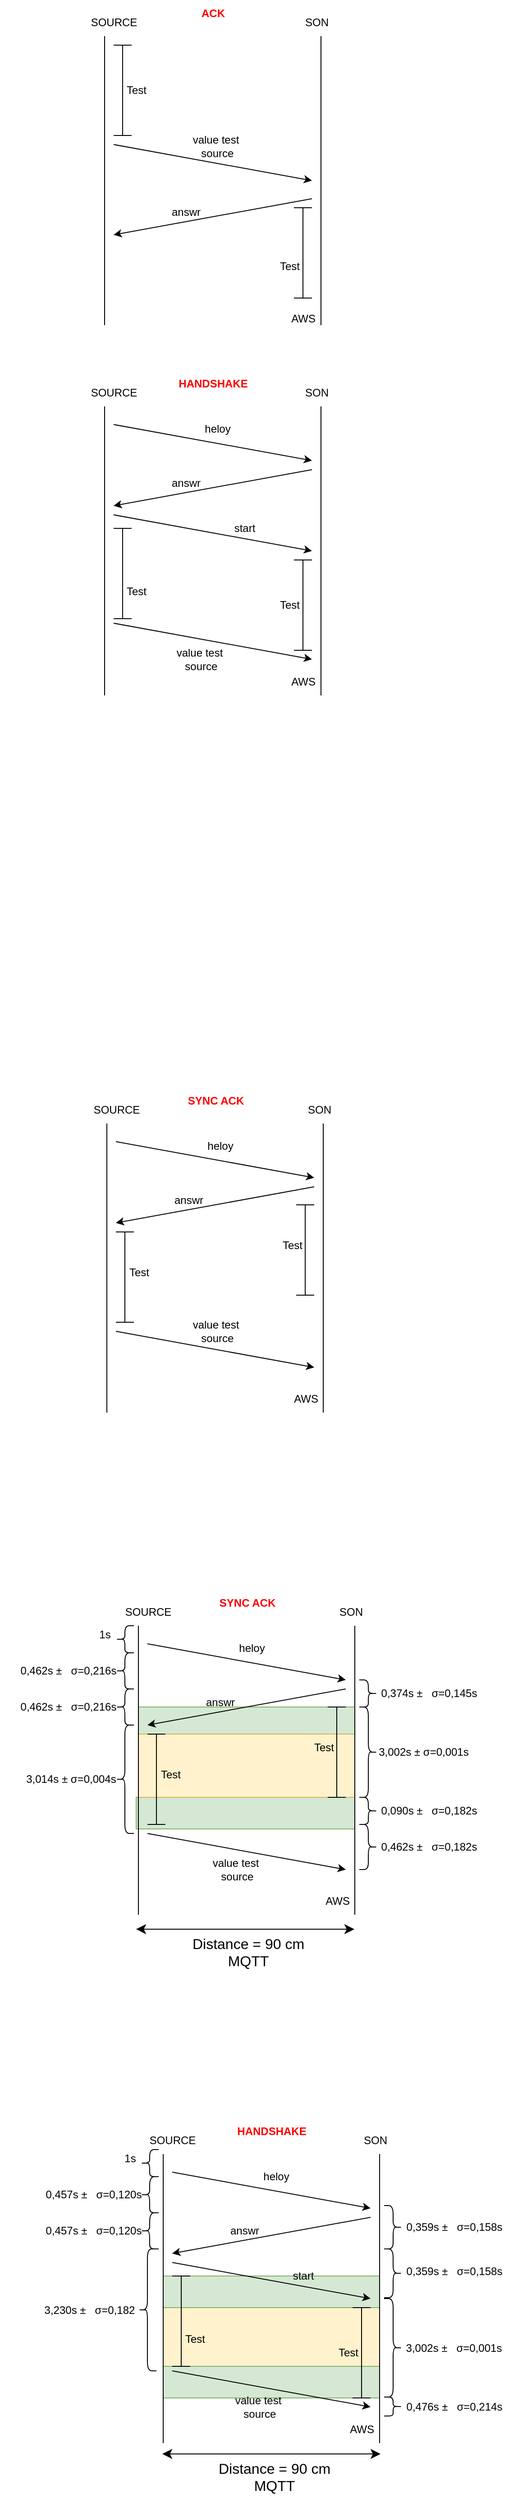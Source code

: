 <mxfile version="21.3.8" type="device">
  <diagram name="Pagina-1" id="ItvzVYLM2OwJdLxYJjYU">
    <mxGraphModel dx="1061" dy="497" grid="0" gridSize="10" guides="1" tooltips="1" connect="1" arrows="1" fold="1" page="1" pageScale="1" pageWidth="827" pageHeight="1169" math="0" shadow="0">
      <root>
        <mxCell id="0" />
        <mxCell id="1" parent="0" />
        <mxCell id="K7-eaACncK6WubdaZHW_-80" value="" style="rounded=0;whiteSpace=wrap;html=1;fillColor=#fff2cc;strokeColor=#d6b656;" parent="1" vertex="1">
          <mxGeometry x="225" y="2590" width="240" height="70" as="geometry" />
        </mxCell>
        <mxCell id="K7-eaACncK6WubdaZHW_-77" value="" style="rounded=0;whiteSpace=wrap;html=1;fillColor=#d5e8d4;strokeColor=#82b366;" parent="1" vertex="1">
          <mxGeometry x="225" y="2660" width="240" height="35" as="geometry" />
        </mxCell>
        <mxCell id="K7-eaACncK6WubdaZHW_-78" value="" style="rounded=0;whiteSpace=wrap;html=1;fillColor=#d5e8d4;strokeColor=#82b366;" parent="1" vertex="1">
          <mxGeometry x="225" y="2560" width="240" height="35" as="geometry" />
        </mxCell>
        <mxCell id="K7-eaACncK6WubdaZHW_-75" value="" style="rounded=0;whiteSpace=wrap;html=1;fillColor=#d5e8d4;strokeColor=#82b366;" parent="1" vertex="1">
          <mxGeometry x="195" y="2030" width="242.5" height="35" as="geometry" />
        </mxCell>
        <mxCell id="K7-eaACncK6WubdaZHW_-74" value="" style="rounded=0;whiteSpace=wrap;html=1;fillColor=#d5e8d4;strokeColor=#82b366;" parent="1" vertex="1">
          <mxGeometry x="197.5" y="1930" width="240" height="35" as="geometry" />
        </mxCell>
        <mxCell id="K7-eaACncK6WubdaZHW_-73" value="" style="rounded=0;whiteSpace=wrap;html=1;fillColor=#fff2cc;strokeColor=#d6b656;" parent="1" vertex="1">
          <mxGeometry x="197.5" y="1960" width="240" height="70" as="geometry" />
        </mxCell>
        <mxCell id="Hg3LfuE_m6BRyOWY4B51-1" value="" style="endArrow=none;html=1;rounded=0;" parent="1" edge="1">
          <mxGeometry width="50" height="50" relative="1" as="geometry">
            <mxPoint x="160" y="400" as="sourcePoint" />
            <mxPoint x="160" y="80" as="targetPoint" />
          </mxGeometry>
        </mxCell>
        <mxCell id="Hg3LfuE_m6BRyOWY4B51-2" value="" style="endArrow=none;html=1;rounded=0;" parent="1" edge="1">
          <mxGeometry width="50" height="50" relative="1" as="geometry">
            <mxPoint x="400" y="400" as="sourcePoint" />
            <mxPoint x="400" y="80" as="targetPoint" />
          </mxGeometry>
        </mxCell>
        <mxCell id="Hg3LfuE_m6BRyOWY4B51-3" value="" style="endArrow=classic;html=1;rounded=0;" parent="1" edge="1">
          <mxGeometry width="50" height="50" relative="1" as="geometry">
            <mxPoint x="170" y="200" as="sourcePoint" />
            <mxPoint x="390" y="240" as="targetPoint" />
          </mxGeometry>
        </mxCell>
        <mxCell id="Hg3LfuE_m6BRyOWY4B51-4" value="" style="endArrow=classic;html=1;rounded=0;" parent="1" edge="1">
          <mxGeometry width="50" height="50" relative="1" as="geometry">
            <mxPoint x="390" y="260" as="sourcePoint" />
            <mxPoint x="170" y="300" as="targetPoint" />
          </mxGeometry>
        </mxCell>
        <mxCell id="Hg3LfuE_m6BRyOWY4B51-7" value="" style="shape=crossbar;whiteSpace=wrap;html=1;rounded=1;direction=south;" parent="1" vertex="1">
          <mxGeometry x="170" y="90" width="20" height="100" as="geometry" />
        </mxCell>
        <mxCell id="Hg3LfuE_m6BRyOWY4B51-8" value="" style="shape=crossbar;whiteSpace=wrap;html=1;rounded=1;direction=south;" parent="1" vertex="1">
          <mxGeometry x="370" y="270" width="20" height="100" as="geometry" />
        </mxCell>
        <mxCell id="Hg3LfuE_m6BRyOWY4B51-10" value="answr" style="text;html=1;align=center;verticalAlign=middle;resizable=0;points=[];autosize=1;strokeColor=none;fillColor=none;" parent="1" vertex="1">
          <mxGeometry x="220" y="260" width="60" height="30" as="geometry" />
        </mxCell>
        <mxCell id="Hg3LfuE_m6BRyOWY4B51-11" value="AWS" style="text;html=1;align=center;verticalAlign=middle;resizable=0;points=[];autosize=1;strokeColor=none;fillColor=none;" parent="1" vertex="1">
          <mxGeometry x="355" y="378" width="50" height="30" as="geometry" />
        </mxCell>
        <mxCell id="Hg3LfuE_m6BRyOWY4B51-12" value="SOURCE" style="text;html=1;align=center;verticalAlign=middle;resizable=0;points=[];autosize=1;strokeColor=none;fillColor=none;" parent="1" vertex="1">
          <mxGeometry x="135" y="50" width="70" height="30" as="geometry" />
        </mxCell>
        <mxCell id="Hg3LfuE_m6BRyOWY4B51-13" value="SON" style="text;html=1;align=center;verticalAlign=middle;resizable=0;points=[];autosize=1;strokeColor=none;fillColor=none;" parent="1" vertex="1">
          <mxGeometry x="370" y="50" width="50" height="30" as="geometry" />
        </mxCell>
        <mxCell id="Hg3LfuE_m6BRyOWY4B51-14" value="Test" style="text;html=1;align=center;verticalAlign=middle;resizable=0;points=[];autosize=1;strokeColor=none;fillColor=none;" parent="1" vertex="1">
          <mxGeometry x="170" y="125" width="50" height="30" as="geometry" />
        </mxCell>
        <mxCell id="Hg3LfuE_m6BRyOWY4B51-15" value="Test" style="text;html=1;align=center;verticalAlign=middle;resizable=0;points=[];autosize=1;strokeColor=none;fillColor=none;" parent="1" vertex="1">
          <mxGeometry x="340" y="320" width="50" height="30" as="geometry" />
        </mxCell>
        <mxCell id="Hg3LfuE_m6BRyOWY4B51-16" value="" style="endArrow=none;html=1;rounded=0;" parent="1" edge="1">
          <mxGeometry width="50" height="50" relative="1" as="geometry">
            <mxPoint x="160" y="810" as="sourcePoint" />
            <mxPoint x="160" y="490" as="targetPoint" />
          </mxGeometry>
        </mxCell>
        <mxCell id="Hg3LfuE_m6BRyOWY4B51-17" value="" style="endArrow=none;html=1;rounded=0;" parent="1" edge="1">
          <mxGeometry width="50" height="50" relative="1" as="geometry">
            <mxPoint x="400" y="810" as="sourcePoint" />
            <mxPoint x="400" y="490" as="targetPoint" />
          </mxGeometry>
        </mxCell>
        <mxCell id="Hg3LfuE_m6BRyOWY4B51-18" value="" style="endArrow=classic;html=1;rounded=0;" parent="1" edge="1">
          <mxGeometry width="50" height="50" relative="1" as="geometry">
            <mxPoint x="170" y="510" as="sourcePoint" />
            <mxPoint x="390" y="550" as="targetPoint" />
          </mxGeometry>
        </mxCell>
        <mxCell id="Hg3LfuE_m6BRyOWY4B51-19" value="" style="endArrow=classic;html=1;rounded=0;" parent="1" edge="1">
          <mxGeometry width="50" height="50" relative="1" as="geometry">
            <mxPoint x="390" y="560" as="sourcePoint" />
            <mxPoint x="170" y="600" as="targetPoint" />
          </mxGeometry>
        </mxCell>
        <mxCell id="Hg3LfuE_m6BRyOWY4B51-20" value="" style="shape=crossbar;whiteSpace=wrap;html=1;rounded=1;direction=south;" parent="1" vertex="1">
          <mxGeometry x="170" y="625" width="20" height="100" as="geometry" />
        </mxCell>
        <mxCell id="Hg3LfuE_m6BRyOWY4B51-21" value="" style="shape=crossbar;whiteSpace=wrap;html=1;rounded=1;direction=south;" parent="1" vertex="1">
          <mxGeometry x="370" y="660" width="20" height="100" as="geometry" />
        </mxCell>
        <mxCell id="Hg3LfuE_m6BRyOWY4B51-22" value="heloy" style="text;html=1;align=center;verticalAlign=middle;resizable=0;points=[];autosize=1;strokeColor=none;fillColor=none;" parent="1" vertex="1">
          <mxGeometry x="260" y="500" width="50" height="30" as="geometry" />
        </mxCell>
        <mxCell id="Hg3LfuE_m6BRyOWY4B51-23" value="answr" style="text;html=1;align=center;verticalAlign=middle;resizable=0;points=[];autosize=1;strokeColor=none;fillColor=none;" parent="1" vertex="1">
          <mxGeometry x="220" y="560" width="60" height="30" as="geometry" />
        </mxCell>
        <mxCell id="Hg3LfuE_m6BRyOWY4B51-24" value="AWS" style="text;html=1;align=center;verticalAlign=middle;resizable=0;points=[];autosize=1;strokeColor=none;fillColor=none;" parent="1" vertex="1">
          <mxGeometry x="355" y="780" width="50" height="30" as="geometry" />
        </mxCell>
        <mxCell id="Hg3LfuE_m6BRyOWY4B51-25" value="SOURCE" style="text;html=1;align=center;verticalAlign=middle;resizable=0;points=[];autosize=1;strokeColor=none;fillColor=none;" parent="1" vertex="1">
          <mxGeometry x="135" y="460" width="70" height="30" as="geometry" />
        </mxCell>
        <mxCell id="Hg3LfuE_m6BRyOWY4B51-26" value="SON" style="text;html=1;align=center;verticalAlign=middle;resizable=0;points=[];autosize=1;strokeColor=none;fillColor=none;" parent="1" vertex="1">
          <mxGeometry x="370" y="460" width="50" height="30" as="geometry" />
        </mxCell>
        <mxCell id="Hg3LfuE_m6BRyOWY4B51-27" value="Test" style="text;html=1;align=center;verticalAlign=middle;resizable=0;points=[];autosize=1;strokeColor=none;fillColor=none;" parent="1" vertex="1">
          <mxGeometry x="170" y="680" width="50" height="30" as="geometry" />
        </mxCell>
        <mxCell id="Hg3LfuE_m6BRyOWY4B51-28" value="Test" style="text;html=1;align=center;verticalAlign=middle;resizable=0;points=[];autosize=1;strokeColor=none;fillColor=none;" parent="1" vertex="1">
          <mxGeometry x="340" y="695" width="50" height="30" as="geometry" />
        </mxCell>
        <mxCell id="Hg3LfuE_m6BRyOWY4B51-30" value="" style="endArrow=classic;html=1;rounded=0;" parent="1" edge="1">
          <mxGeometry width="50" height="50" relative="1" as="geometry">
            <mxPoint x="170" y="610" as="sourcePoint" />
            <mxPoint x="390" y="650" as="targetPoint" />
          </mxGeometry>
        </mxCell>
        <mxCell id="Hg3LfuE_m6BRyOWY4B51-31" value="start" style="text;html=1;align=center;verticalAlign=middle;resizable=0;points=[];autosize=1;strokeColor=none;fillColor=none;" parent="1" vertex="1">
          <mxGeometry x="290" y="610" width="50" height="30" as="geometry" />
        </mxCell>
        <mxCell id="Hg3LfuE_m6BRyOWY4B51-32" value="&lt;font color=&quot;#ff0000&quot;&gt;&lt;b&gt;HANDSHAKE&lt;/b&gt;&lt;/font&gt;" style="text;html=1;align=center;verticalAlign=middle;resizable=0;points=[];autosize=1;strokeColor=none;fillColor=none;" parent="1" vertex="1">
          <mxGeometry x="230" y="450" width="100" height="30" as="geometry" />
        </mxCell>
        <mxCell id="Hg3LfuE_m6BRyOWY4B51-33" value="&lt;font color=&quot;#ff0000&quot;&gt;&lt;b&gt;ACK&lt;/b&gt;&lt;/font&gt;" style="text;html=1;align=center;verticalAlign=middle;resizable=0;points=[];autosize=1;strokeColor=none;fillColor=none;" parent="1" vertex="1">
          <mxGeometry x="255" y="40" width="50" height="30" as="geometry" />
        </mxCell>
        <mxCell id="Hg3LfuE_m6BRyOWY4B51-34" value="" style="endArrow=none;html=1;rounded=0;" parent="1" edge="1">
          <mxGeometry width="50" height="50" relative="1" as="geometry">
            <mxPoint x="162.5" y="1604" as="sourcePoint" />
            <mxPoint x="162.5" y="1284" as="targetPoint" />
          </mxGeometry>
        </mxCell>
        <mxCell id="Hg3LfuE_m6BRyOWY4B51-35" value="" style="endArrow=none;html=1;rounded=0;" parent="1" edge="1">
          <mxGeometry width="50" height="50" relative="1" as="geometry">
            <mxPoint x="402.5" y="1604" as="sourcePoint" />
            <mxPoint x="402.5" y="1284" as="targetPoint" />
          </mxGeometry>
        </mxCell>
        <mxCell id="Hg3LfuE_m6BRyOWY4B51-36" value="" style="endArrow=classic;html=1;rounded=0;" parent="1" edge="1">
          <mxGeometry width="50" height="50" relative="1" as="geometry">
            <mxPoint x="172.5" y="1304" as="sourcePoint" />
            <mxPoint x="392.5" y="1344" as="targetPoint" />
          </mxGeometry>
        </mxCell>
        <mxCell id="Hg3LfuE_m6BRyOWY4B51-37" value="" style="endArrow=classic;html=1;rounded=0;" parent="1" edge="1">
          <mxGeometry width="50" height="50" relative="1" as="geometry">
            <mxPoint x="392.5" y="1354" as="sourcePoint" />
            <mxPoint x="172.5" y="1394" as="targetPoint" />
          </mxGeometry>
        </mxCell>
        <mxCell id="Hg3LfuE_m6BRyOWY4B51-38" value="" style="shape=crossbar;whiteSpace=wrap;html=1;rounded=1;direction=south;" parent="1" vertex="1">
          <mxGeometry x="172.5" y="1404" width="20" height="100" as="geometry" />
        </mxCell>
        <mxCell id="Hg3LfuE_m6BRyOWY4B51-39" value="" style="shape=crossbar;whiteSpace=wrap;html=1;rounded=1;direction=south;" parent="1" vertex="1">
          <mxGeometry x="372.5" y="1374" width="20" height="100" as="geometry" />
        </mxCell>
        <mxCell id="Hg3LfuE_m6BRyOWY4B51-40" value="heloy" style="text;html=1;align=center;verticalAlign=middle;resizable=0;points=[];autosize=1;strokeColor=none;fillColor=none;" parent="1" vertex="1">
          <mxGeometry x="262.5" y="1294" width="50" height="30" as="geometry" />
        </mxCell>
        <mxCell id="Hg3LfuE_m6BRyOWY4B51-41" value="answr" style="text;html=1;align=center;verticalAlign=middle;resizable=0;points=[];autosize=1;strokeColor=none;fillColor=none;" parent="1" vertex="1">
          <mxGeometry x="222.5" y="1354" width="60" height="30" as="geometry" />
        </mxCell>
        <mxCell id="Hg3LfuE_m6BRyOWY4B51-42" value="AWS" style="text;html=1;align=center;verticalAlign=middle;resizable=0;points=[];autosize=1;strokeColor=none;fillColor=none;" parent="1" vertex="1">
          <mxGeometry x="357.5" y="1574" width="50" height="30" as="geometry" />
        </mxCell>
        <mxCell id="Hg3LfuE_m6BRyOWY4B51-43" value="SOURCE" style="text;html=1;align=center;verticalAlign=middle;resizable=0;points=[];autosize=1;strokeColor=none;fillColor=none;" parent="1" vertex="1">
          <mxGeometry x="137.5" y="1254" width="70" height="30" as="geometry" />
        </mxCell>
        <mxCell id="Hg3LfuE_m6BRyOWY4B51-44" value="SON" style="text;html=1;align=center;verticalAlign=middle;resizable=0;points=[];autosize=1;strokeColor=none;fillColor=none;" parent="1" vertex="1">
          <mxGeometry x="372.5" y="1254" width="50" height="30" as="geometry" />
        </mxCell>
        <mxCell id="Hg3LfuE_m6BRyOWY4B51-45" value="Test" style="text;html=1;align=center;verticalAlign=middle;resizable=0;points=[];autosize=1;strokeColor=none;fillColor=none;" parent="1" vertex="1">
          <mxGeometry x="172.5" y="1434" width="50" height="30" as="geometry" />
        </mxCell>
        <mxCell id="Hg3LfuE_m6BRyOWY4B51-46" value="Test" style="text;html=1;align=center;verticalAlign=middle;resizable=0;points=[];autosize=1;strokeColor=none;fillColor=none;" parent="1" vertex="1">
          <mxGeometry x="342.5" y="1404" width="50" height="30" as="geometry" />
        </mxCell>
        <mxCell id="Hg3LfuE_m6BRyOWY4B51-47" value="" style="endArrow=classic;html=1;rounded=0;" parent="1" edge="1">
          <mxGeometry width="50" height="50" relative="1" as="geometry">
            <mxPoint x="172.5" y="1514" as="sourcePoint" />
            <mxPoint x="392.5" y="1554" as="targetPoint" />
          </mxGeometry>
        </mxCell>
        <mxCell id="Hg3LfuE_m6BRyOWY4B51-49" value="&lt;font color=&quot;#ff0000&quot;&gt;&lt;b&gt;SYNC ACK&lt;/b&gt;&lt;/font&gt;" style="text;html=1;align=center;verticalAlign=middle;resizable=0;points=[];autosize=1;strokeColor=none;fillColor=none;" parent="1" vertex="1">
          <mxGeometry x="237.5" y="1244" width="90" height="30" as="geometry" />
        </mxCell>
        <mxCell id="Hg3LfuE_m6BRyOWY4B51-50" value="" style="endArrow=classic;html=1;rounded=0;" parent="1" edge="1">
          <mxGeometry width="50" height="50" relative="1" as="geometry">
            <mxPoint x="170" y="730" as="sourcePoint" />
            <mxPoint x="390" y="770" as="targetPoint" />
          </mxGeometry>
        </mxCell>
        <mxCell id="Hg3LfuE_m6BRyOWY4B51-52" value="value test&lt;br&gt;&amp;nbsp;source" style="text;html=1;align=center;verticalAlign=middle;resizable=0;points=[];autosize=1;strokeColor=none;fillColor=none;" parent="1" vertex="1">
          <mxGeometry x="230" y="750" width="70" height="40" as="geometry" />
        </mxCell>
        <mxCell id="Hg3LfuE_m6BRyOWY4B51-54" value="value test&lt;br&gt;&amp;nbsp;source" style="text;html=1;align=center;verticalAlign=middle;resizable=0;points=[];autosize=1;strokeColor=none;fillColor=none;" parent="1" vertex="1">
          <mxGeometry x="247.5" y="1494" width="70" height="40" as="geometry" />
        </mxCell>
        <mxCell id="5fsWkssWZBNvSUwQLSWy-1" value="value test&lt;br&gt;&amp;nbsp;source" style="text;html=1;align=center;verticalAlign=middle;resizable=0;points=[];autosize=1;strokeColor=none;fillColor=none;" parent="1" vertex="1">
          <mxGeometry x="247.5" y="182" width="70" height="40" as="geometry" />
        </mxCell>
        <mxCell id="K7-eaACncK6WubdaZHW_-1" value="" style="endArrow=none;html=1;rounded=0;" parent="1" edge="1">
          <mxGeometry width="50" height="50" relative="1" as="geometry">
            <mxPoint x="225" y="2745" as="sourcePoint" />
            <mxPoint x="225" y="2425" as="targetPoint" />
          </mxGeometry>
        </mxCell>
        <mxCell id="K7-eaACncK6WubdaZHW_-2" value="" style="endArrow=none;html=1;rounded=0;" parent="1" edge="1">
          <mxGeometry width="50" height="50" relative="1" as="geometry">
            <mxPoint x="465" y="2745" as="sourcePoint" />
            <mxPoint x="465" y="2425" as="targetPoint" />
          </mxGeometry>
        </mxCell>
        <mxCell id="K7-eaACncK6WubdaZHW_-3" value="" style="endArrow=classic;html=1;rounded=0;" parent="1" edge="1">
          <mxGeometry width="50" height="50" relative="1" as="geometry">
            <mxPoint x="235" y="2445" as="sourcePoint" />
            <mxPoint x="455" y="2485" as="targetPoint" />
          </mxGeometry>
        </mxCell>
        <mxCell id="K7-eaACncK6WubdaZHW_-4" value="" style="endArrow=classic;html=1;rounded=0;" parent="1" edge="1">
          <mxGeometry width="50" height="50" relative="1" as="geometry">
            <mxPoint x="455" y="2495" as="sourcePoint" />
            <mxPoint x="235" y="2535" as="targetPoint" />
          </mxGeometry>
        </mxCell>
        <mxCell id="K7-eaACncK6WubdaZHW_-5" value="" style="shape=crossbar;whiteSpace=wrap;html=1;rounded=1;direction=south;" parent="1" vertex="1">
          <mxGeometry x="235" y="2560" width="20" height="100" as="geometry" />
        </mxCell>
        <mxCell id="K7-eaACncK6WubdaZHW_-6" value="" style="shape=crossbar;whiteSpace=wrap;html=1;rounded=1;direction=south;" parent="1" vertex="1">
          <mxGeometry x="435" y="2595" width="20" height="100" as="geometry" />
        </mxCell>
        <mxCell id="K7-eaACncK6WubdaZHW_-7" value="heloy" style="text;html=1;align=center;verticalAlign=middle;resizable=0;points=[];autosize=1;strokeColor=none;fillColor=none;" parent="1" vertex="1">
          <mxGeometry x="325" y="2435" width="50" height="30" as="geometry" />
        </mxCell>
        <mxCell id="K7-eaACncK6WubdaZHW_-8" value="answr" style="text;html=1;align=center;verticalAlign=middle;resizable=0;points=[];autosize=1;strokeColor=none;fillColor=none;" parent="1" vertex="1">
          <mxGeometry x="285" y="2495" width="60" height="30" as="geometry" />
        </mxCell>
        <mxCell id="K7-eaACncK6WubdaZHW_-9" value="AWS" style="text;html=1;align=center;verticalAlign=middle;resizable=0;points=[];autosize=1;strokeColor=none;fillColor=none;" parent="1" vertex="1">
          <mxGeometry x="420" y="2715" width="50" height="30" as="geometry" />
        </mxCell>
        <mxCell id="K7-eaACncK6WubdaZHW_-10" value="SOURCE" style="text;html=1;align=center;verticalAlign=middle;resizable=0;points=[];autosize=1;strokeColor=none;fillColor=none;" parent="1" vertex="1">
          <mxGeometry x="200" y="2395" width="70" height="30" as="geometry" />
        </mxCell>
        <mxCell id="K7-eaACncK6WubdaZHW_-11" value="SON" style="text;html=1;align=center;verticalAlign=middle;resizable=0;points=[];autosize=1;strokeColor=none;fillColor=none;" parent="1" vertex="1">
          <mxGeometry x="435" y="2395" width="50" height="30" as="geometry" />
        </mxCell>
        <mxCell id="K7-eaACncK6WubdaZHW_-12" value="Test" style="text;html=1;align=center;verticalAlign=middle;resizable=0;points=[];autosize=1;strokeColor=none;fillColor=none;" parent="1" vertex="1">
          <mxGeometry x="235" y="2615" width="50" height="30" as="geometry" />
        </mxCell>
        <mxCell id="K7-eaACncK6WubdaZHW_-13" value="Test" style="text;html=1;align=center;verticalAlign=middle;resizable=0;points=[];autosize=1;strokeColor=none;fillColor=none;" parent="1" vertex="1">
          <mxGeometry x="405" y="2630" width="50" height="30" as="geometry" />
        </mxCell>
        <mxCell id="K7-eaACncK6WubdaZHW_-14" value="" style="endArrow=classic;html=1;rounded=0;" parent="1" edge="1">
          <mxGeometry width="50" height="50" relative="1" as="geometry">
            <mxPoint x="235" y="2545" as="sourcePoint" />
            <mxPoint x="455" y="2585" as="targetPoint" />
          </mxGeometry>
        </mxCell>
        <mxCell id="K7-eaACncK6WubdaZHW_-15" value="start" style="text;html=1;align=center;verticalAlign=middle;resizable=0;points=[];autosize=1;strokeColor=none;fillColor=none;" parent="1" vertex="1">
          <mxGeometry x="355" y="2545" width="50" height="30" as="geometry" />
        </mxCell>
        <mxCell id="K7-eaACncK6WubdaZHW_-16" value="&lt;font color=&quot;#ff0000&quot;&gt;&lt;b&gt;HANDSHAKE&lt;/b&gt;&lt;/font&gt;" style="text;html=1;align=center;verticalAlign=middle;resizable=0;points=[];autosize=1;strokeColor=none;fillColor=none;" parent="1" vertex="1">
          <mxGeometry x="295" y="2385" width="100" height="30" as="geometry" />
        </mxCell>
        <mxCell id="K7-eaACncK6WubdaZHW_-17" value="" style="endArrow=none;html=1;rounded=0;" parent="1" edge="1">
          <mxGeometry width="50" height="50" relative="1" as="geometry">
            <mxPoint x="197.5" y="2160" as="sourcePoint" />
            <mxPoint x="197.5" y="1840" as="targetPoint" />
          </mxGeometry>
        </mxCell>
        <mxCell id="K7-eaACncK6WubdaZHW_-18" value="" style="endArrow=none;html=1;rounded=0;" parent="1" edge="1">
          <mxGeometry width="50" height="50" relative="1" as="geometry">
            <mxPoint x="437.5" y="2160" as="sourcePoint" />
            <mxPoint x="437.5" y="1840" as="targetPoint" />
          </mxGeometry>
        </mxCell>
        <mxCell id="K7-eaACncK6WubdaZHW_-19" value="" style="endArrow=classic;html=1;rounded=0;" parent="1" edge="1">
          <mxGeometry width="50" height="50" relative="1" as="geometry">
            <mxPoint x="207.5" y="1860" as="sourcePoint" />
            <mxPoint x="427.5" y="1900" as="targetPoint" />
          </mxGeometry>
        </mxCell>
        <mxCell id="K7-eaACncK6WubdaZHW_-20" value="" style="endArrow=classic;html=1;rounded=0;" parent="1" edge="1">
          <mxGeometry width="50" height="50" relative="1" as="geometry">
            <mxPoint x="427.5" y="1910" as="sourcePoint" />
            <mxPoint x="207.5" y="1950" as="targetPoint" />
          </mxGeometry>
        </mxCell>
        <mxCell id="K7-eaACncK6WubdaZHW_-21" value="" style="shape=crossbar;whiteSpace=wrap;html=1;rounded=1;direction=south;" parent="1" vertex="1">
          <mxGeometry x="207.5" y="1960" width="20" height="100" as="geometry" />
        </mxCell>
        <mxCell id="K7-eaACncK6WubdaZHW_-22" value="" style="shape=crossbar;whiteSpace=wrap;html=1;rounded=1;direction=south;" parent="1" vertex="1">
          <mxGeometry x="407.5" y="1930" width="20" height="100" as="geometry" />
        </mxCell>
        <mxCell id="K7-eaACncK6WubdaZHW_-23" value="heloy" style="text;html=1;align=center;verticalAlign=middle;resizable=0;points=[];autosize=1;strokeColor=none;fillColor=none;" parent="1" vertex="1">
          <mxGeometry x="297.5" y="1850" width="50" height="30" as="geometry" />
        </mxCell>
        <mxCell id="K7-eaACncK6WubdaZHW_-24" value="answr" style="text;html=1;align=center;verticalAlign=middle;resizable=0;points=[];autosize=1;strokeColor=none;fillColor=none;" parent="1" vertex="1">
          <mxGeometry x="257.5" y="1910" width="60" height="30" as="geometry" />
        </mxCell>
        <mxCell id="K7-eaACncK6WubdaZHW_-25" value="AWS" style="text;html=1;align=center;verticalAlign=middle;resizable=0;points=[];autosize=1;strokeColor=none;fillColor=none;" parent="1" vertex="1">
          <mxGeometry x="392.5" y="2130" width="50" height="30" as="geometry" />
        </mxCell>
        <mxCell id="K7-eaACncK6WubdaZHW_-26" value="SOURCE" style="text;html=1;align=center;verticalAlign=middle;resizable=0;points=[];autosize=1;strokeColor=none;fillColor=none;" parent="1" vertex="1">
          <mxGeometry x="172.5" y="1810" width="70" height="30" as="geometry" />
        </mxCell>
        <mxCell id="K7-eaACncK6WubdaZHW_-27" value="SON" style="text;html=1;align=center;verticalAlign=middle;resizable=0;points=[];autosize=1;strokeColor=none;fillColor=none;" parent="1" vertex="1">
          <mxGeometry x="407.5" y="1810" width="50" height="30" as="geometry" />
        </mxCell>
        <mxCell id="K7-eaACncK6WubdaZHW_-28" value="Test" style="text;html=1;align=center;verticalAlign=middle;resizable=0;points=[];autosize=1;strokeColor=none;fillColor=none;" parent="1" vertex="1">
          <mxGeometry x="207.5" y="1990" width="50" height="30" as="geometry" />
        </mxCell>
        <mxCell id="K7-eaACncK6WubdaZHW_-29" value="Test" style="text;html=1;align=center;verticalAlign=middle;resizable=0;points=[];autosize=1;strokeColor=none;fillColor=none;" parent="1" vertex="1">
          <mxGeometry x="377.5" y="1960" width="50" height="30" as="geometry" />
        </mxCell>
        <mxCell id="K7-eaACncK6WubdaZHW_-30" value="" style="endArrow=classic;html=1;rounded=0;" parent="1" edge="1">
          <mxGeometry width="50" height="50" relative="1" as="geometry">
            <mxPoint x="207.5" y="2070" as="sourcePoint" />
            <mxPoint x="427.5" y="2110" as="targetPoint" />
          </mxGeometry>
        </mxCell>
        <mxCell id="K7-eaACncK6WubdaZHW_-31" value="&lt;font color=&quot;#ff0000&quot;&gt;&lt;b&gt;SYNC ACK&lt;/b&gt;&lt;/font&gt;" style="text;html=1;align=center;verticalAlign=middle;resizable=0;points=[];autosize=1;strokeColor=none;fillColor=none;" parent="1" vertex="1">
          <mxGeometry x="272.5" y="1800" width="90" height="30" as="geometry" />
        </mxCell>
        <mxCell id="K7-eaACncK6WubdaZHW_-32" value="" style="endArrow=classic;html=1;rounded=0;" parent="1" edge="1">
          <mxGeometry width="50" height="50" relative="1" as="geometry">
            <mxPoint x="235" y="2665" as="sourcePoint" />
            <mxPoint x="455" y="2705" as="targetPoint" />
          </mxGeometry>
        </mxCell>
        <mxCell id="K7-eaACncK6WubdaZHW_-33" value="value test&lt;br&gt;&amp;nbsp;source" style="text;html=1;align=center;verticalAlign=middle;resizable=0;points=[];autosize=1;strokeColor=none;fillColor=none;" parent="1" vertex="1">
          <mxGeometry x="295" y="2685" width="70" height="40" as="geometry" />
        </mxCell>
        <mxCell id="K7-eaACncK6WubdaZHW_-34" value="value test&lt;br&gt;&amp;nbsp;source" style="text;html=1;align=center;verticalAlign=middle;resizable=0;points=[];autosize=1;strokeColor=none;fillColor=none;" parent="1" vertex="1">
          <mxGeometry x="270" y="2090" width="70" height="40" as="geometry" />
        </mxCell>
        <mxCell id="K7-eaACncK6WubdaZHW_-35" value="" style="shape=curlyBracket;whiteSpace=wrap;html=1;rounded=1;labelPosition=left;verticalLabelPosition=middle;align=right;verticalAlign=middle;size=0.5;" parent="1" vertex="1">
          <mxGeometry x="172.5" y="1840" width="20" height="30" as="geometry" />
        </mxCell>
        <mxCell id="K7-eaACncK6WubdaZHW_-36" value="1s" style="text;html=1;align=center;verticalAlign=middle;resizable=0;points=[];autosize=1;strokeColor=none;fillColor=none;" parent="1" vertex="1">
          <mxGeometry x="140" y="1835" width="40" height="30" as="geometry" />
        </mxCell>
        <mxCell id="K7-eaACncK6WubdaZHW_-38" value="" style="shape=curlyBracket;whiteSpace=wrap;html=1;rounded=1;labelPosition=left;verticalLabelPosition=middle;align=right;verticalAlign=middle;" parent="1" vertex="1">
          <mxGeometry x="172.5" y="1950" width="20" height="120" as="geometry" />
        </mxCell>
        <mxCell id="K7-eaACncK6WubdaZHW_-41" value="" style="shape=curlyBracket;whiteSpace=wrap;html=1;rounded=1;labelPosition=left;verticalLabelPosition=middle;align=right;verticalAlign=middle;size=0.5;" parent="1" vertex="1">
          <mxGeometry x="172.5" y="1870" width="20" height="40" as="geometry" />
        </mxCell>
        <mxCell id="K7-eaACncK6WubdaZHW_-43" value="" style="shape=curlyBracket;whiteSpace=wrap;html=1;rounded=1;labelPosition=left;verticalLabelPosition=middle;align=right;verticalAlign=middle;" parent="1" vertex="1">
          <mxGeometry x="172.5" y="1910" width="20" height="40" as="geometry" />
        </mxCell>
        <mxCell id="K7-eaACncK6WubdaZHW_-57" value="" style="shape=curlyBracket;whiteSpace=wrap;html=1;rounded=1;flipH=1;labelPosition=right;verticalLabelPosition=middle;align=left;verticalAlign=middle;" parent="1" vertex="1">
          <mxGeometry x="442.5" y="1900" width="20" height="30" as="geometry" />
        </mxCell>
        <mxCell id="K7-eaACncK6WubdaZHW_-59" value="" style="shape=curlyBracket;whiteSpace=wrap;html=1;rounded=1;flipH=1;labelPosition=right;verticalLabelPosition=middle;align=left;verticalAlign=middle;" parent="1" vertex="1">
          <mxGeometry x="442.5" y="1930" width="20" height="100" as="geometry" />
        </mxCell>
        <mxCell id="K7-eaACncK6WubdaZHW_-61" value="" style="shape=curlyBracket;whiteSpace=wrap;html=1;rounded=1;flipH=1;labelPosition=right;verticalLabelPosition=middle;align=left;verticalAlign=middle;" parent="1" vertex="1">
          <mxGeometry x="442.5" y="2030" width="20" height="30" as="geometry" />
        </mxCell>
        <mxCell id="K7-eaACncK6WubdaZHW_-62" value="" style="shape=curlyBracket;whiteSpace=wrap;html=1;rounded=1;flipH=1;labelPosition=right;verticalLabelPosition=middle;align=left;verticalAlign=middle;" parent="1" vertex="1">
          <mxGeometry x="442.5" y="2060" width="20" height="50" as="geometry" />
        </mxCell>
        <mxCell id="K7-eaACncK6WubdaZHW_-66" value="0,374s&amp;nbsp;±&amp;nbsp;&amp;nbsp; σ=0,145s" style="text;html=1;strokeColor=none;fillColor=none;align=center;verticalAlign=middle;whiteSpace=wrap;rounded=0;" parent="1" vertex="1">
          <mxGeometry x="450" y="1900" width="140" height="30" as="geometry" />
        </mxCell>
        <mxCell id="K7-eaACncK6WubdaZHW_-68" value="0,090s&amp;nbsp;±&amp;nbsp;&amp;nbsp; σ=0,182s" style="text;html=1;strokeColor=none;fillColor=none;align=center;verticalAlign=middle;whiteSpace=wrap;rounded=0;" parent="1" vertex="1">
          <mxGeometry x="450" y="2030" width="140" height="30" as="geometry" />
        </mxCell>
        <mxCell id="K7-eaACncK6WubdaZHW_-69" value="0,462s&amp;nbsp;±&amp;nbsp;&amp;nbsp; σ=0,182s" style="text;html=1;strokeColor=none;fillColor=none;align=center;verticalAlign=middle;whiteSpace=wrap;rounded=0;" parent="1" vertex="1">
          <mxGeometry x="450" y="2070" width="140" height="30" as="geometry" />
        </mxCell>
        <mxCell id="K7-eaACncK6WubdaZHW_-70" value="0,462s&amp;nbsp;±&amp;nbsp;&amp;nbsp; σ=0,216s" style="text;html=1;strokeColor=none;fillColor=none;align=center;verticalAlign=middle;whiteSpace=wrap;rounded=0;" parent="1" vertex="1">
          <mxGeometry x="50" y="1875" width="140" height="30" as="geometry" />
        </mxCell>
        <mxCell id="K7-eaACncK6WubdaZHW_-71" value="0,462s&amp;nbsp;±&amp;nbsp;&amp;nbsp; σ=0,216s" style="text;html=1;strokeColor=none;fillColor=none;align=center;verticalAlign=middle;whiteSpace=wrap;rounded=0;" parent="1" vertex="1">
          <mxGeometry x="50" y="1915" width="140" height="30" as="geometry" />
        </mxCell>
        <mxCell id="K7-eaACncK6WubdaZHW_-72" value="3,014s ± σ=0,004s" style="text;html=1;strokeColor=none;fillColor=none;align=center;verticalAlign=middle;whiteSpace=wrap;rounded=0;" parent="1" vertex="1">
          <mxGeometry x="44" y="1997.5" width="158" height="25" as="geometry" />
        </mxCell>
        <mxCell id="K7-eaACncK6WubdaZHW_-81" value="" style="shape=curlyBracket;whiteSpace=wrap;html=1;rounded=1;labelPosition=left;verticalLabelPosition=middle;align=right;verticalAlign=middle;size=0.5;" parent="1" vertex="1">
          <mxGeometry x="200" y="2420" width="20" height="30" as="geometry" />
        </mxCell>
        <mxCell id="K7-eaACncK6WubdaZHW_-82" value="1s" style="text;html=1;align=center;verticalAlign=middle;resizable=0;points=[];autosize=1;strokeColor=none;fillColor=none;" parent="1" vertex="1">
          <mxGeometry x="167.5" y="2415" width="40" height="30" as="geometry" />
        </mxCell>
        <mxCell id="K7-eaACncK6WubdaZHW_-83" value="" style="shape=curlyBracket;whiteSpace=wrap;html=1;rounded=1;labelPosition=left;verticalLabelPosition=middle;align=right;verticalAlign=middle;" parent="1" vertex="1">
          <mxGeometry x="197.5" y="2530" width="20" height="135" as="geometry" />
        </mxCell>
        <mxCell id="K7-eaACncK6WubdaZHW_-84" value="" style="shape=curlyBracket;whiteSpace=wrap;html=1;rounded=1;labelPosition=left;verticalLabelPosition=middle;align=right;verticalAlign=middle;size=0.5;" parent="1" vertex="1">
          <mxGeometry x="200" y="2450" width="20" height="40" as="geometry" />
        </mxCell>
        <mxCell id="K7-eaACncK6WubdaZHW_-85" value="" style="shape=curlyBracket;whiteSpace=wrap;html=1;rounded=1;labelPosition=left;verticalLabelPosition=middle;align=right;verticalAlign=middle;" parent="1" vertex="1">
          <mxGeometry x="200" y="2490" width="20" height="40" as="geometry" />
        </mxCell>
        <mxCell id="K7-eaACncK6WubdaZHW_-86" value="0,457s&amp;nbsp;±&amp;nbsp;&amp;nbsp; σ=0,120s" style="text;html=1;strokeColor=none;fillColor=none;align=center;verticalAlign=middle;whiteSpace=wrap;rounded=0;" parent="1" vertex="1">
          <mxGeometry x="77.5" y="2455" width="140" height="30" as="geometry" />
        </mxCell>
        <mxCell id="K7-eaACncK6WubdaZHW_-87" value="0,457s&amp;nbsp;±&amp;nbsp;&amp;nbsp; σ=0,120s" style="text;html=1;strokeColor=none;fillColor=none;align=center;verticalAlign=middle;whiteSpace=wrap;rounded=0;" parent="1" vertex="1">
          <mxGeometry x="77.5" y="2495" width="140" height="30" as="geometry" />
        </mxCell>
        <mxCell id="K7-eaACncK6WubdaZHW_-98" value="" style="shape=curlyBracket;whiteSpace=wrap;html=1;rounded=1;flipH=1;labelPosition=right;verticalLabelPosition=middle;align=left;verticalAlign=middle;" parent="1" vertex="1">
          <mxGeometry x="470" y="2482" width="20" height="48" as="geometry" />
        </mxCell>
        <mxCell id="K7-eaACncK6WubdaZHW_-99" value="" style="shape=curlyBracket;whiteSpace=wrap;html=1;rounded=1;flipH=1;labelPosition=right;verticalLabelPosition=middle;align=left;verticalAlign=middle;" parent="1" vertex="1">
          <mxGeometry x="470" y="2585" width="20" height="109" as="geometry" />
        </mxCell>
        <mxCell id="K7-eaACncK6WubdaZHW_-101" value="" style="shape=curlyBracket;whiteSpace=wrap;html=1;rounded=1;flipH=1;labelPosition=right;verticalLabelPosition=middle;align=left;verticalAlign=middle;" parent="1" vertex="1">
          <mxGeometry x="470" y="2694" width="20" height="21" as="geometry" />
        </mxCell>
        <mxCell id="K7-eaACncK6WubdaZHW_-102" value="0,359s&amp;nbsp;±&amp;nbsp;&amp;nbsp; σ=0,158s" style="text;html=1;strokeColor=none;fillColor=none;align=center;verticalAlign=middle;whiteSpace=wrap;rounded=0;" parent="1" vertex="1">
          <mxGeometry x="477.5" y="2488.5" width="140" height="35" as="geometry" />
        </mxCell>
        <mxCell id="K7-eaACncK6WubdaZHW_-103" value="3,002s&amp;nbsp;±&amp;nbsp;&amp;nbsp; σ=0,001s" style="text;html=1;strokeColor=none;fillColor=none;align=center;verticalAlign=middle;whiteSpace=wrap;rounded=0;" parent="1" vertex="1">
          <mxGeometry x="485" y="2624.5" width="124.5" height="30" as="geometry" />
        </mxCell>
        <mxCell id="K7-eaACncK6WubdaZHW_-110" value="" style="shape=curlyBracket;whiteSpace=wrap;html=1;rounded=1;flipH=1;labelPosition=right;verticalLabelPosition=middle;align=left;verticalAlign=middle;" parent="1" vertex="1">
          <mxGeometry x="470" y="2530" width="20" height="54" as="geometry" />
        </mxCell>
        <mxCell id="K7-eaACncK6WubdaZHW_-111" value="0,359s&amp;nbsp;±&amp;nbsp;&amp;nbsp; σ=0,158s" style="text;html=1;strokeColor=none;fillColor=none;align=center;verticalAlign=middle;whiteSpace=wrap;rounded=0;" parent="1" vertex="1">
          <mxGeometry x="477.5" y="2537.5" width="140" height="35" as="geometry" />
        </mxCell>
        <mxCell id="K7-eaACncK6WubdaZHW_-112" value="0,476s&amp;nbsp;±&amp;nbsp;&amp;nbsp; σ=0,214s" style="text;html=1;strokeColor=none;fillColor=none;align=center;verticalAlign=middle;whiteSpace=wrap;rounded=0;" parent="1" vertex="1">
          <mxGeometry x="477.5" y="2687.5" width="140" height="35" as="geometry" />
        </mxCell>
        <mxCell id="K7-eaACncK6WubdaZHW_-113" value="3,230s&amp;nbsp;±&amp;nbsp;&amp;nbsp; σ=0,182" style="text;html=1;strokeColor=none;fillColor=none;align=center;verticalAlign=middle;whiteSpace=wrap;rounded=0;" parent="1" vertex="1">
          <mxGeometry x="80.5" y="2582.5" width="124.5" height="30" as="geometry" />
        </mxCell>
        <mxCell id="K7-eaACncK6WubdaZHW_-114" value="3,002s ± σ=0,001s" style="text;html=1;strokeColor=none;fillColor=none;align=center;verticalAlign=middle;whiteSpace=wrap;rounded=0;" parent="1" vertex="1">
          <mxGeometry x="435" y="1967.5" width="158" height="25" as="geometry" />
        </mxCell>
        <mxCell id="0_3bSej37Xp2M2O3dX2P-1" value="" style="endArrow=classic;startArrow=classic;html=1;rounded=0;fontSize=12;startSize=8;endSize=8;curved=1;" edge="1" parent="1">
          <mxGeometry width="50" height="50" relative="1" as="geometry">
            <mxPoint x="224" y="2757" as="sourcePoint" />
            <mxPoint x="466" y="2757" as="targetPoint" />
          </mxGeometry>
        </mxCell>
        <mxCell id="0_3bSej37Xp2M2O3dX2P-2" value="Distance = 90 cm" style="text;html=1;align=center;verticalAlign=middle;resizable=0;points=[];autosize=1;strokeColor=none;fillColor=none;fontSize=16;" vertex="1" parent="1">
          <mxGeometry x="277" y="2757" width="142" height="31" as="geometry" />
        </mxCell>
        <mxCell id="0_3bSej37Xp2M2O3dX2P-3" value="MQTT" style="text;html=1;align=center;verticalAlign=middle;resizable=0;points=[];autosize=1;strokeColor=none;fillColor=none;fontSize=16;" vertex="1" parent="1">
          <mxGeometry x="316.5" y="2776" width="63" height="31" as="geometry" />
        </mxCell>
        <mxCell id="0_3bSej37Xp2M2O3dX2P-4" value="" style="endArrow=classic;startArrow=classic;html=1;rounded=0;fontSize=12;startSize=8;endSize=8;curved=1;" edge="1" parent="1">
          <mxGeometry width="50" height="50" relative="1" as="geometry">
            <mxPoint x="195" y="2176" as="sourcePoint" />
            <mxPoint x="437" y="2176" as="targetPoint" />
          </mxGeometry>
        </mxCell>
        <mxCell id="0_3bSej37Xp2M2O3dX2P-5" value="Distance = 90 cm" style="text;html=1;align=center;verticalAlign=middle;resizable=0;points=[];autosize=1;strokeColor=none;fillColor=none;fontSize=16;" vertex="1" parent="1">
          <mxGeometry x="248" y="2176" width="142" height="31" as="geometry" />
        </mxCell>
        <mxCell id="0_3bSej37Xp2M2O3dX2P-6" value="MQTT" style="text;html=1;align=center;verticalAlign=middle;resizable=0;points=[];autosize=1;strokeColor=none;fillColor=none;fontSize=16;" vertex="1" parent="1">
          <mxGeometry x="287.5" y="2195" width="63" height="31" as="geometry" />
        </mxCell>
      </root>
    </mxGraphModel>
  </diagram>
</mxfile>
